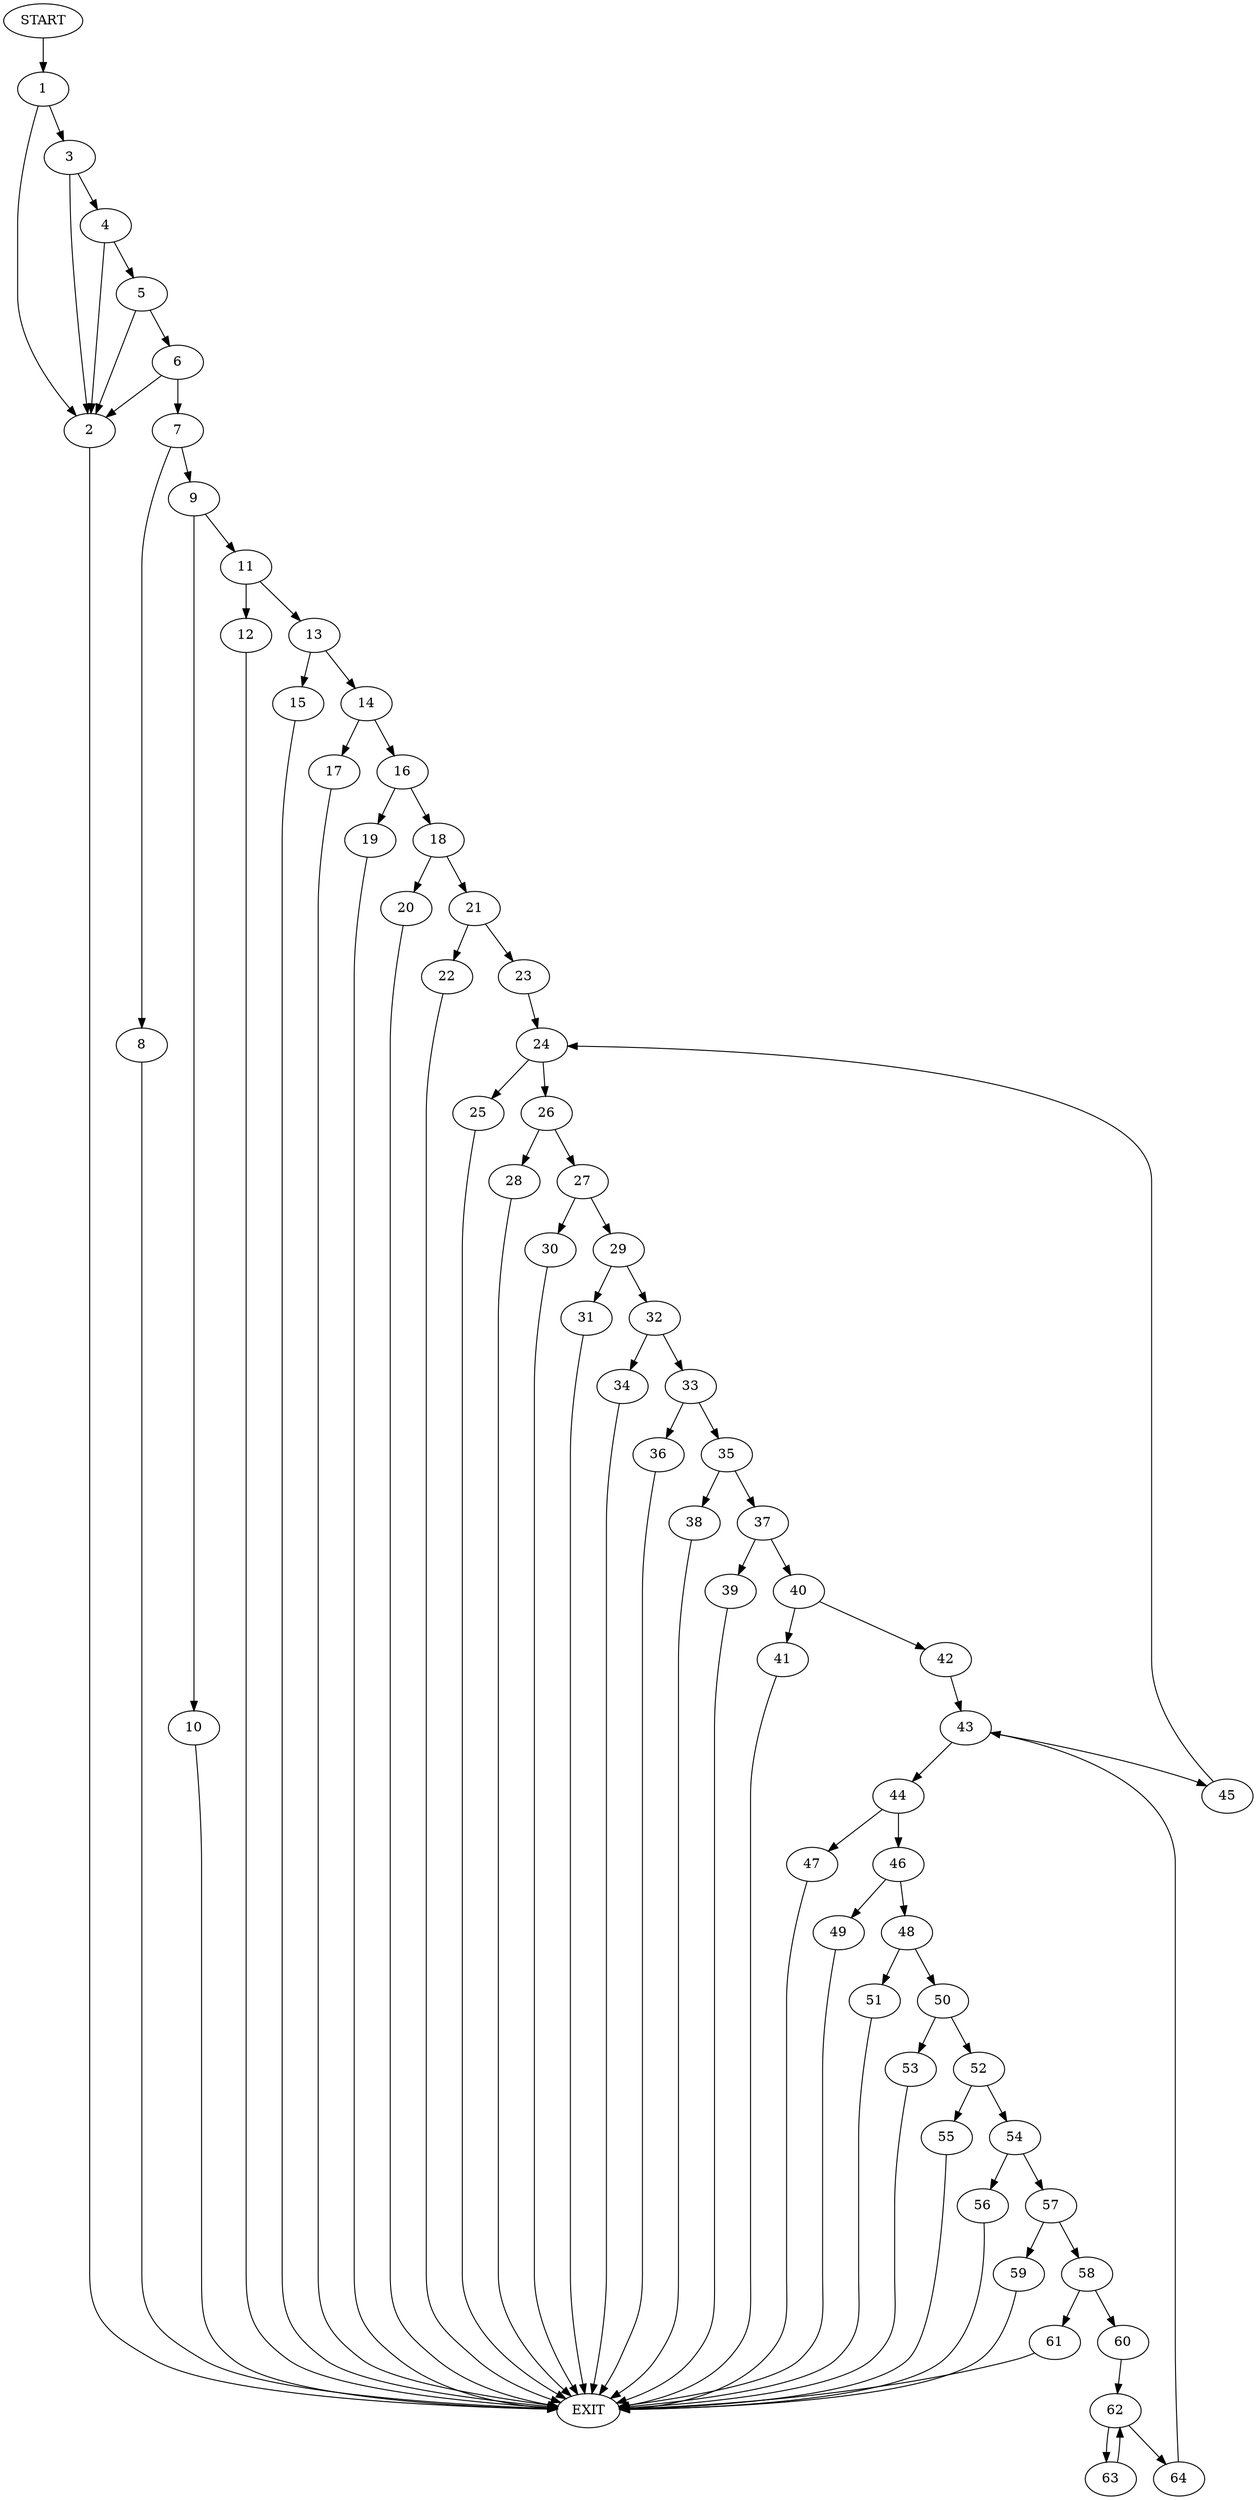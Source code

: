 digraph {
0 [label="START"]
65 [label="EXIT"]
0 -> 1
1 -> 2
1 -> 3
2 -> 65
3 -> 4
3 -> 2
4 -> 5
4 -> 2
5 -> 6
5 -> 2
6 -> 2
6 -> 7
7 -> 8
7 -> 9
9 -> 10
9 -> 11
8 -> 65
11 -> 12
11 -> 13
10 -> 65
12 -> 65
13 -> 14
13 -> 15
14 -> 16
14 -> 17
15 -> 65
17 -> 65
16 -> 18
16 -> 19
18 -> 20
18 -> 21
19 -> 65
20 -> 65
21 -> 22
21 -> 23
22 -> 65
23 -> 24
24 -> 25
24 -> 26
25 -> 65
26 -> 27
26 -> 28
28 -> 65
27 -> 29
27 -> 30
29 -> 31
29 -> 32
30 -> 65
31 -> 65
32 -> 33
32 -> 34
33 -> 35
33 -> 36
34 -> 65
36 -> 65
35 -> 37
35 -> 38
37 -> 39
37 -> 40
38 -> 65
40 -> 41
40 -> 42
39 -> 65
42 -> 43
41 -> 65
43 -> 44
43 -> 45
44 -> 46
44 -> 47
45 -> 24
46 -> 48
46 -> 49
47 -> 65
48 -> 50
48 -> 51
49 -> 65
50 -> 52
50 -> 53
51 -> 65
53 -> 65
52 -> 54
52 -> 55
55 -> 65
54 -> 56
54 -> 57
57 -> 58
57 -> 59
56 -> 65
58 -> 60
58 -> 61
59 -> 65
61 -> 65
60 -> 62
62 -> 63
62 -> 64
64 -> 43
63 -> 62
}
